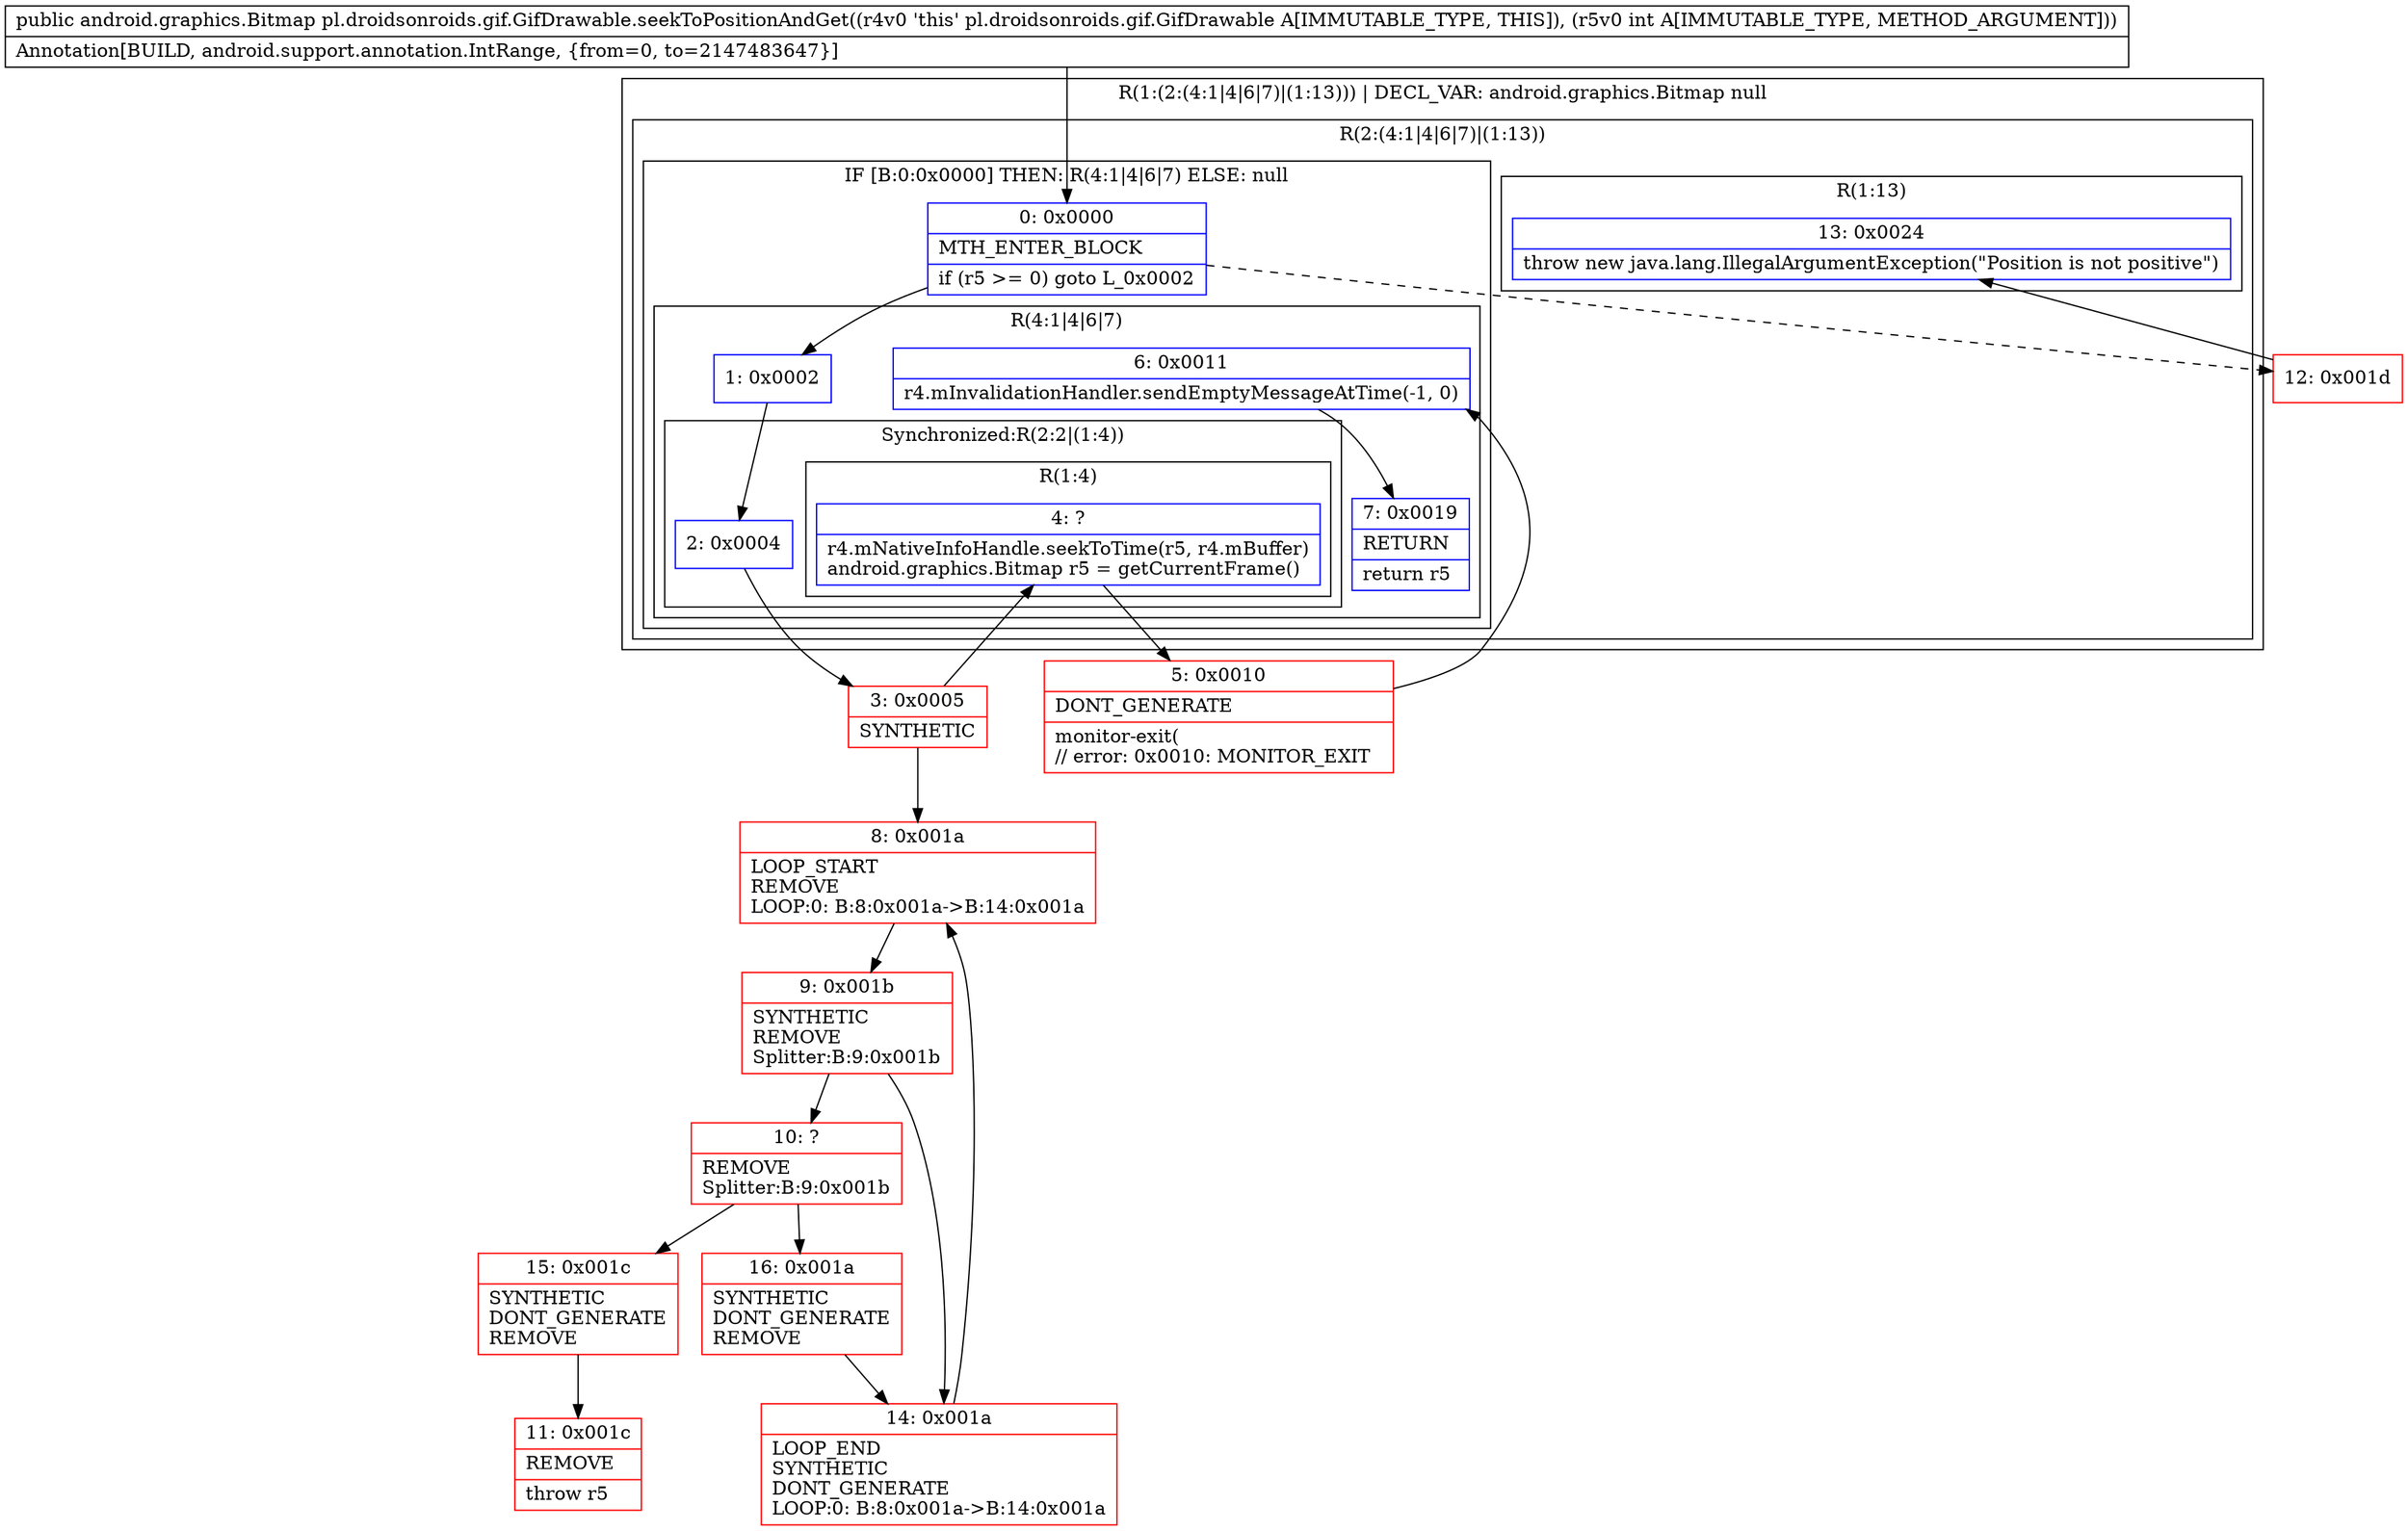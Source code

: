 digraph "CFG forpl.droidsonroids.gif.GifDrawable.seekToPositionAndGet(I)Landroid\/graphics\/Bitmap;" {
subgraph cluster_Region_449320236 {
label = "R(1:(2:(4:1|4|6|7)|(1:13))) | DECL_VAR: android.graphics.Bitmap null\l";
node [shape=record,color=blue];
subgraph cluster_Region_62690039 {
label = "R(2:(4:1|4|6|7)|(1:13))";
node [shape=record,color=blue];
subgraph cluster_IfRegion_1980035863 {
label = "IF [B:0:0x0000] THEN: R(4:1|4|6|7) ELSE: null";
node [shape=record,color=blue];
Node_0 [shape=record,label="{0\:\ 0x0000|MTH_ENTER_BLOCK\l|if (r5 \>= 0) goto L_0x0002\l}"];
subgraph cluster_Region_934762758 {
label = "R(4:1|4|6|7)";
node [shape=record,color=blue];
Node_1 [shape=record,label="{1\:\ 0x0002}"];
subgraph cluster_SynchronizedRegion_593401409 {
label = "Synchronized:R(2:2|(1:4))";
node [shape=record,color=blue];
Node_2 [shape=record,label="{2\:\ 0x0004}"];
subgraph cluster_Region_2074083880 {
label = "R(1:4)";
node [shape=record,color=blue];
Node_4 [shape=record,label="{4\:\ ?|r4.mNativeInfoHandle.seekToTime(r5, r4.mBuffer)\landroid.graphics.Bitmap r5 = getCurrentFrame()\l}"];
}
}
Node_6 [shape=record,label="{6\:\ 0x0011|r4.mInvalidationHandler.sendEmptyMessageAtTime(\-1, 0)\l}"];
Node_7 [shape=record,label="{7\:\ 0x0019|RETURN\l|return r5\l}"];
}
}
subgraph cluster_Region_2036696691 {
label = "R(1:13)";
node [shape=record,color=blue];
Node_13 [shape=record,label="{13\:\ 0x0024|throw new java.lang.IllegalArgumentException(\"Position is not positive\")\l}"];
}
}
}
Node_3 [shape=record,color=red,label="{3\:\ 0x0005|SYNTHETIC\l}"];
Node_5 [shape=record,color=red,label="{5\:\ 0x0010|DONT_GENERATE\l|monitor\-exit(\l\/\/ error: 0x0010: MONITOR_EXIT  \l}"];
Node_8 [shape=record,color=red,label="{8\:\ 0x001a|LOOP_START\lREMOVE\lLOOP:0: B:8:0x001a\-\>B:14:0x001a\l}"];
Node_9 [shape=record,color=red,label="{9\:\ 0x001b|SYNTHETIC\lREMOVE\lSplitter:B:9:0x001b\l}"];
Node_10 [shape=record,color=red,label="{10\:\ ?|REMOVE\lSplitter:B:9:0x001b\l}"];
Node_11 [shape=record,color=red,label="{11\:\ 0x001c|REMOVE\l|throw r5\l}"];
Node_12 [shape=record,color=red,label="{12\:\ 0x001d}"];
Node_14 [shape=record,color=red,label="{14\:\ 0x001a|LOOP_END\lSYNTHETIC\lDONT_GENERATE\lLOOP:0: B:8:0x001a\-\>B:14:0x001a\l}"];
Node_15 [shape=record,color=red,label="{15\:\ 0x001c|SYNTHETIC\lDONT_GENERATE\lREMOVE\l}"];
Node_16 [shape=record,color=red,label="{16\:\ 0x001a|SYNTHETIC\lDONT_GENERATE\lREMOVE\l}"];
MethodNode[shape=record,label="{public android.graphics.Bitmap pl.droidsonroids.gif.GifDrawable.seekToPositionAndGet((r4v0 'this' pl.droidsonroids.gif.GifDrawable A[IMMUTABLE_TYPE, THIS]), (r5v0 int A[IMMUTABLE_TYPE, METHOD_ARGUMENT]))  | Annotation[BUILD, android.support.annotation.IntRange, \{from=0, to=2147483647\}]\l}"];
MethodNode -> Node_0;
Node_0 -> Node_1;
Node_0 -> Node_12[style=dashed];
Node_1 -> Node_2;
Node_2 -> Node_3;
Node_4 -> Node_5;
Node_6 -> Node_7;
Node_3 -> Node_4;
Node_3 -> Node_8;
Node_5 -> Node_6;
Node_8 -> Node_9;
Node_9 -> Node_10;
Node_9 -> Node_14;
Node_10 -> Node_15;
Node_10 -> Node_16;
Node_12 -> Node_13;
Node_14 -> Node_8;
Node_15 -> Node_11;
Node_16 -> Node_14;
}

